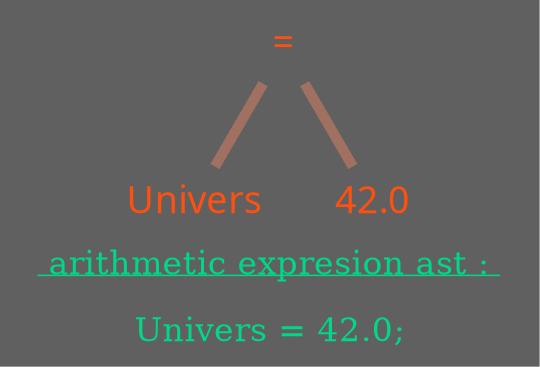 digraph arithmetic_expressionree {
ratio=compress; ranksep=.55; size = "6.5,6.5"; bgcolor="#606060"; 
    node [fontname="JetBrainsMono NF", fontsize=18, fontcolor="#ff500f"];
    label = < <u> arithmetic expresion ast : </u> <br/> <br/>Univers = 42.0;>; fontsize = 16; fontcolor="#00d787"
    xioNode000001B4BE0F80B0 [shape=none, label="="]
    xioNode000001B4BE1232C0 [shape=none, label="Univers"]
    xioNode000001B4BE123150 [shape=none, label="42.0"]
    xioNode000001B4BE0F80B0 -> xioNode000001B4BE1232C0 [dir = none, color="#A07060", penwidth=5];
    xioNode000001B4BE0F80B0 -> xioNode000001B4BE123150 [dir = none, color="#A07060", penwidth=5];
}